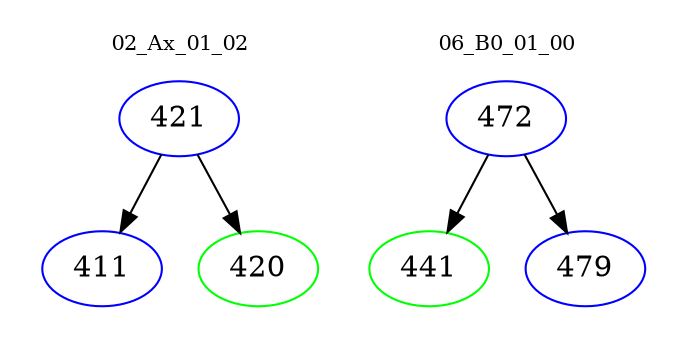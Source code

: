 digraph{
subgraph cluster_0 {
color = white
label = "02_Ax_01_02";
fontsize=10;
T0_421 [label="421", color="blue"]
T0_421 -> T0_411 [color="black"]
T0_411 [label="411", color="blue"]
T0_421 -> T0_420 [color="black"]
T0_420 [label="420", color="green"]
}
subgraph cluster_1 {
color = white
label = "06_B0_01_00";
fontsize=10;
T1_472 [label="472", color="blue"]
T1_472 -> T1_441 [color="black"]
T1_441 [label="441", color="green"]
T1_472 -> T1_479 [color="black"]
T1_479 [label="479", color="blue"]
}
}

